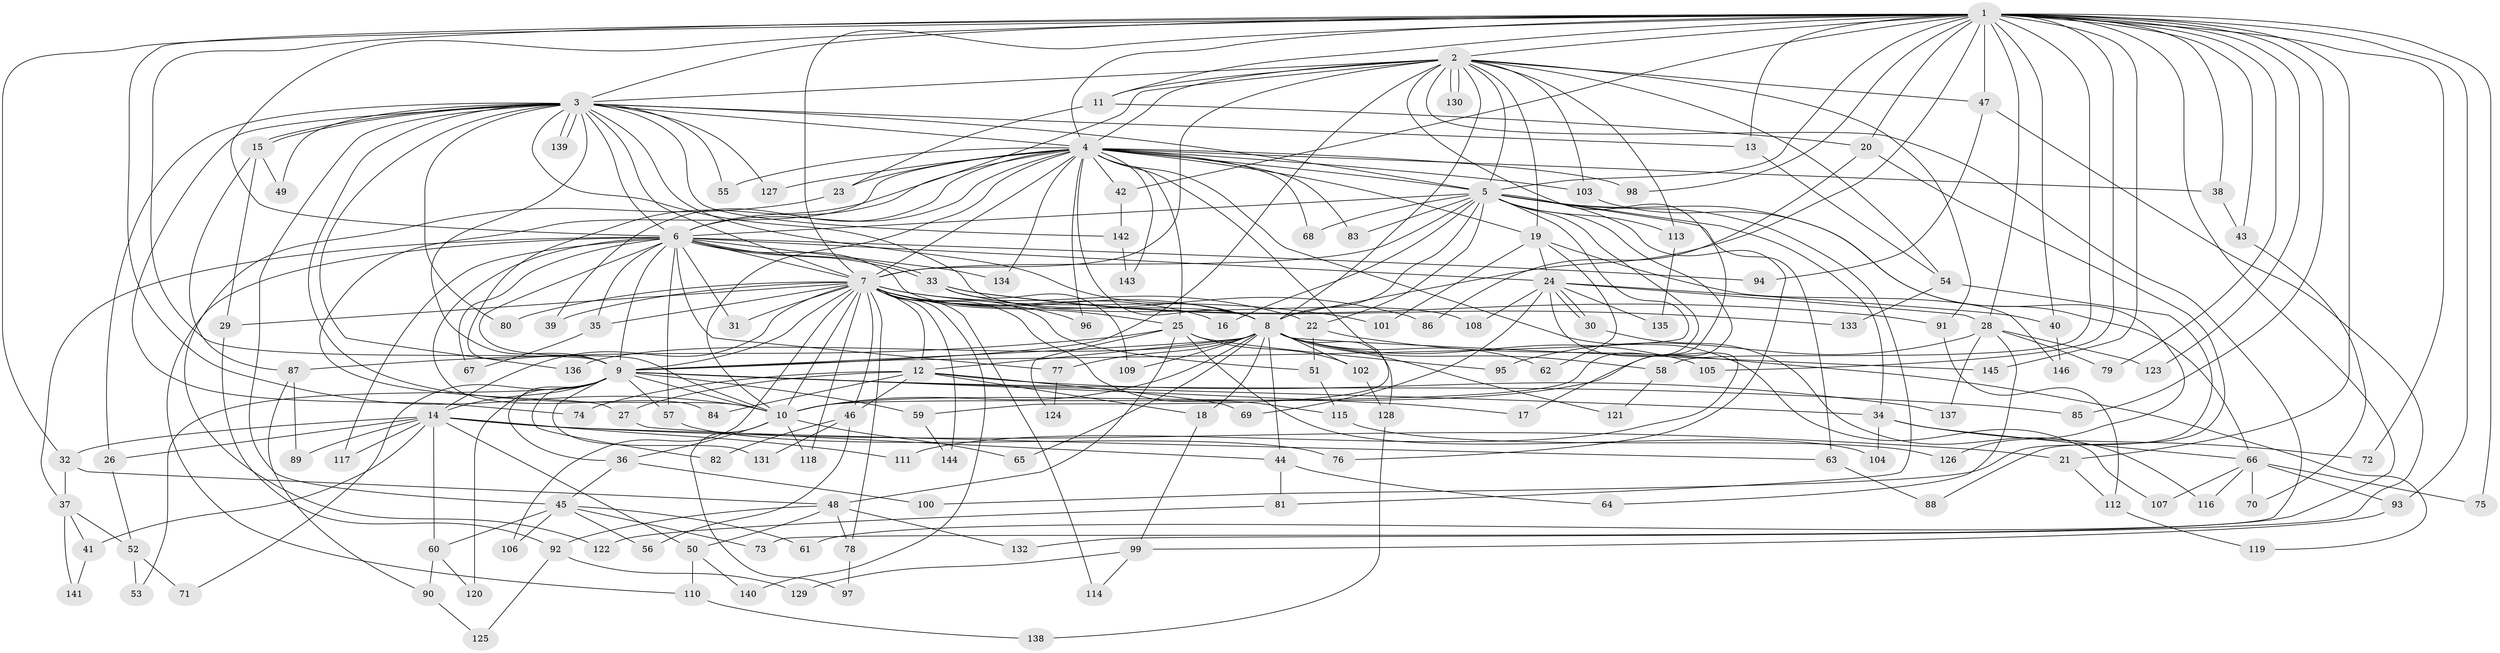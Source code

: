 // coarse degree distribution, {2: 0.2328767123287671, 25: 0.0136986301369863, 4: 0.1506849315068493, 3: 0.273972602739726, 7: 0.0273972602739726, 5: 0.0821917808219178, 17: 0.0410958904109589, 9: 0.0410958904109589, 19: 0.0273972602739726, 18: 0.0273972602739726, 13: 0.0136986301369863, 11: 0.0136986301369863, 6: 0.0273972602739726, 1: 0.0136986301369863, 24: 0.0136986301369863}
// Generated by graph-tools (version 1.1) at 2025/36/03/04/25 23:36:24]
// undirected, 146 vertices, 317 edges
graph export_dot {
  node [color=gray90,style=filled];
  1;
  2;
  3;
  4;
  5;
  6;
  7;
  8;
  9;
  10;
  11;
  12;
  13;
  14;
  15;
  16;
  17;
  18;
  19;
  20;
  21;
  22;
  23;
  24;
  25;
  26;
  27;
  28;
  29;
  30;
  31;
  32;
  33;
  34;
  35;
  36;
  37;
  38;
  39;
  40;
  41;
  42;
  43;
  44;
  45;
  46;
  47;
  48;
  49;
  50;
  51;
  52;
  53;
  54;
  55;
  56;
  57;
  58;
  59;
  60;
  61;
  62;
  63;
  64;
  65;
  66;
  67;
  68;
  69;
  70;
  71;
  72;
  73;
  74;
  75;
  76;
  77;
  78;
  79;
  80;
  81;
  82;
  83;
  84;
  85;
  86;
  87;
  88;
  89;
  90;
  91;
  92;
  93;
  94;
  95;
  96;
  97;
  98;
  99;
  100;
  101;
  102;
  103;
  104;
  105;
  106;
  107;
  108;
  109;
  110;
  111;
  112;
  113;
  114;
  115;
  116;
  117;
  118;
  119;
  120;
  121;
  122;
  123;
  124;
  125;
  126;
  127;
  128;
  129;
  130;
  131;
  132;
  133;
  134;
  135;
  136;
  137;
  138;
  139;
  140;
  141;
  142;
  143;
  144;
  145;
  146;
  1 -- 2;
  1 -- 3;
  1 -- 4;
  1 -- 5;
  1 -- 6;
  1 -- 7;
  1 -- 8;
  1 -- 9;
  1 -- 10;
  1 -- 11;
  1 -- 13;
  1 -- 20;
  1 -- 21;
  1 -- 28;
  1 -- 32;
  1 -- 38;
  1 -- 40;
  1 -- 42;
  1 -- 43;
  1 -- 47;
  1 -- 58;
  1 -- 61;
  1 -- 72;
  1 -- 75;
  1 -- 79;
  1 -- 85;
  1 -- 93;
  1 -- 98;
  1 -- 105;
  1 -- 123;
  1 -- 145;
  2 -- 3;
  2 -- 4;
  2 -- 5;
  2 -- 6;
  2 -- 7;
  2 -- 8;
  2 -- 9;
  2 -- 10;
  2 -- 11;
  2 -- 19;
  2 -- 47;
  2 -- 54;
  2 -- 73;
  2 -- 91;
  2 -- 103;
  2 -- 113;
  2 -- 130;
  2 -- 130;
  3 -- 4;
  3 -- 5;
  3 -- 6;
  3 -- 7;
  3 -- 8;
  3 -- 9;
  3 -- 10;
  3 -- 13;
  3 -- 15;
  3 -- 15;
  3 -- 26;
  3 -- 45;
  3 -- 49;
  3 -- 55;
  3 -- 74;
  3 -- 80;
  3 -- 108;
  3 -- 127;
  3 -- 136;
  3 -- 139;
  3 -- 139;
  3 -- 142;
  4 -- 5;
  4 -- 6;
  4 -- 7;
  4 -- 8;
  4 -- 9;
  4 -- 10;
  4 -- 19;
  4 -- 23;
  4 -- 25;
  4 -- 27;
  4 -- 38;
  4 -- 39;
  4 -- 42;
  4 -- 55;
  4 -- 59;
  4 -- 68;
  4 -- 83;
  4 -- 96;
  4 -- 98;
  4 -- 103;
  4 -- 107;
  4 -- 127;
  4 -- 134;
  4 -- 143;
  5 -- 6;
  5 -- 7;
  5 -- 8;
  5 -- 9;
  5 -- 10;
  5 -- 16;
  5 -- 17;
  5 -- 22;
  5 -- 34;
  5 -- 63;
  5 -- 66;
  5 -- 68;
  5 -- 76;
  5 -- 81;
  5 -- 83;
  5 -- 113;
  6 -- 7;
  6 -- 8;
  6 -- 9;
  6 -- 10;
  6 -- 24;
  6 -- 31;
  6 -- 33;
  6 -- 33;
  6 -- 35;
  6 -- 37;
  6 -- 57;
  6 -- 67;
  6 -- 77;
  6 -- 84;
  6 -- 94;
  6 -- 110;
  6 -- 117;
  6 -- 134;
  7 -- 8;
  7 -- 9;
  7 -- 10;
  7 -- 12;
  7 -- 14;
  7 -- 16;
  7 -- 22;
  7 -- 25;
  7 -- 29;
  7 -- 31;
  7 -- 35;
  7 -- 39;
  7 -- 46;
  7 -- 51;
  7 -- 78;
  7 -- 80;
  7 -- 96;
  7 -- 101;
  7 -- 106;
  7 -- 114;
  7 -- 115;
  7 -- 118;
  7 -- 140;
  7 -- 144;
  8 -- 9;
  8 -- 10;
  8 -- 12;
  8 -- 18;
  8 -- 44;
  8 -- 58;
  8 -- 62;
  8 -- 65;
  8 -- 77;
  8 -- 102;
  8 -- 105;
  8 -- 109;
  8 -- 121;
  8 -- 128;
  8 -- 136;
  8 -- 145;
  9 -- 10;
  9 -- 14;
  9 -- 17;
  9 -- 34;
  9 -- 36;
  9 -- 53;
  9 -- 57;
  9 -- 59;
  9 -- 71;
  9 -- 82;
  9 -- 85;
  9 -- 120;
  9 -- 131;
  10 -- 36;
  10 -- 65;
  10 -- 97;
  10 -- 118;
  11 -- 20;
  11 -- 23;
  12 -- 18;
  12 -- 27;
  12 -- 46;
  12 -- 69;
  12 -- 74;
  12 -- 84;
  12 -- 137;
  13 -- 54;
  14 -- 21;
  14 -- 26;
  14 -- 32;
  14 -- 41;
  14 -- 50;
  14 -- 60;
  14 -- 63;
  14 -- 89;
  14 -- 111;
  14 -- 117;
  15 -- 29;
  15 -- 49;
  15 -- 87;
  18 -- 99;
  19 -- 24;
  19 -- 62;
  19 -- 101;
  19 -- 146;
  20 -- 86;
  20 -- 88;
  21 -- 112;
  22 -- 51;
  22 -- 119;
  23 -- 122;
  24 -- 28;
  24 -- 30;
  24 -- 30;
  24 -- 40;
  24 -- 69;
  24 -- 108;
  24 -- 111;
  24 -- 135;
  25 -- 48;
  25 -- 87;
  25 -- 95;
  25 -- 102;
  25 -- 104;
  25 -- 124;
  26 -- 52;
  27 -- 44;
  28 -- 64;
  28 -- 79;
  28 -- 95;
  28 -- 123;
  28 -- 137;
  29 -- 92;
  30 -- 116;
  32 -- 37;
  32 -- 48;
  33 -- 86;
  33 -- 91;
  33 -- 109;
  33 -- 133;
  34 -- 66;
  34 -- 72;
  34 -- 104;
  35 -- 67;
  36 -- 45;
  36 -- 100;
  37 -- 41;
  37 -- 52;
  37 -- 141;
  38 -- 43;
  40 -- 146;
  41 -- 141;
  42 -- 142;
  43 -- 70;
  44 -- 64;
  44 -- 81;
  45 -- 56;
  45 -- 60;
  45 -- 61;
  45 -- 73;
  45 -- 106;
  46 -- 56;
  46 -- 82;
  46 -- 131;
  47 -- 94;
  47 -- 132;
  48 -- 50;
  48 -- 78;
  48 -- 92;
  48 -- 132;
  50 -- 110;
  50 -- 140;
  51 -- 115;
  52 -- 53;
  52 -- 71;
  54 -- 100;
  54 -- 133;
  57 -- 76;
  58 -- 121;
  59 -- 144;
  60 -- 90;
  60 -- 120;
  63 -- 88;
  66 -- 70;
  66 -- 75;
  66 -- 93;
  66 -- 107;
  66 -- 116;
  77 -- 124;
  78 -- 97;
  81 -- 122;
  87 -- 89;
  87 -- 90;
  90 -- 125;
  91 -- 112;
  92 -- 125;
  92 -- 129;
  93 -- 99;
  99 -- 114;
  99 -- 129;
  102 -- 128;
  103 -- 126;
  110 -- 138;
  112 -- 119;
  113 -- 135;
  115 -- 126;
  128 -- 138;
  142 -- 143;
}
